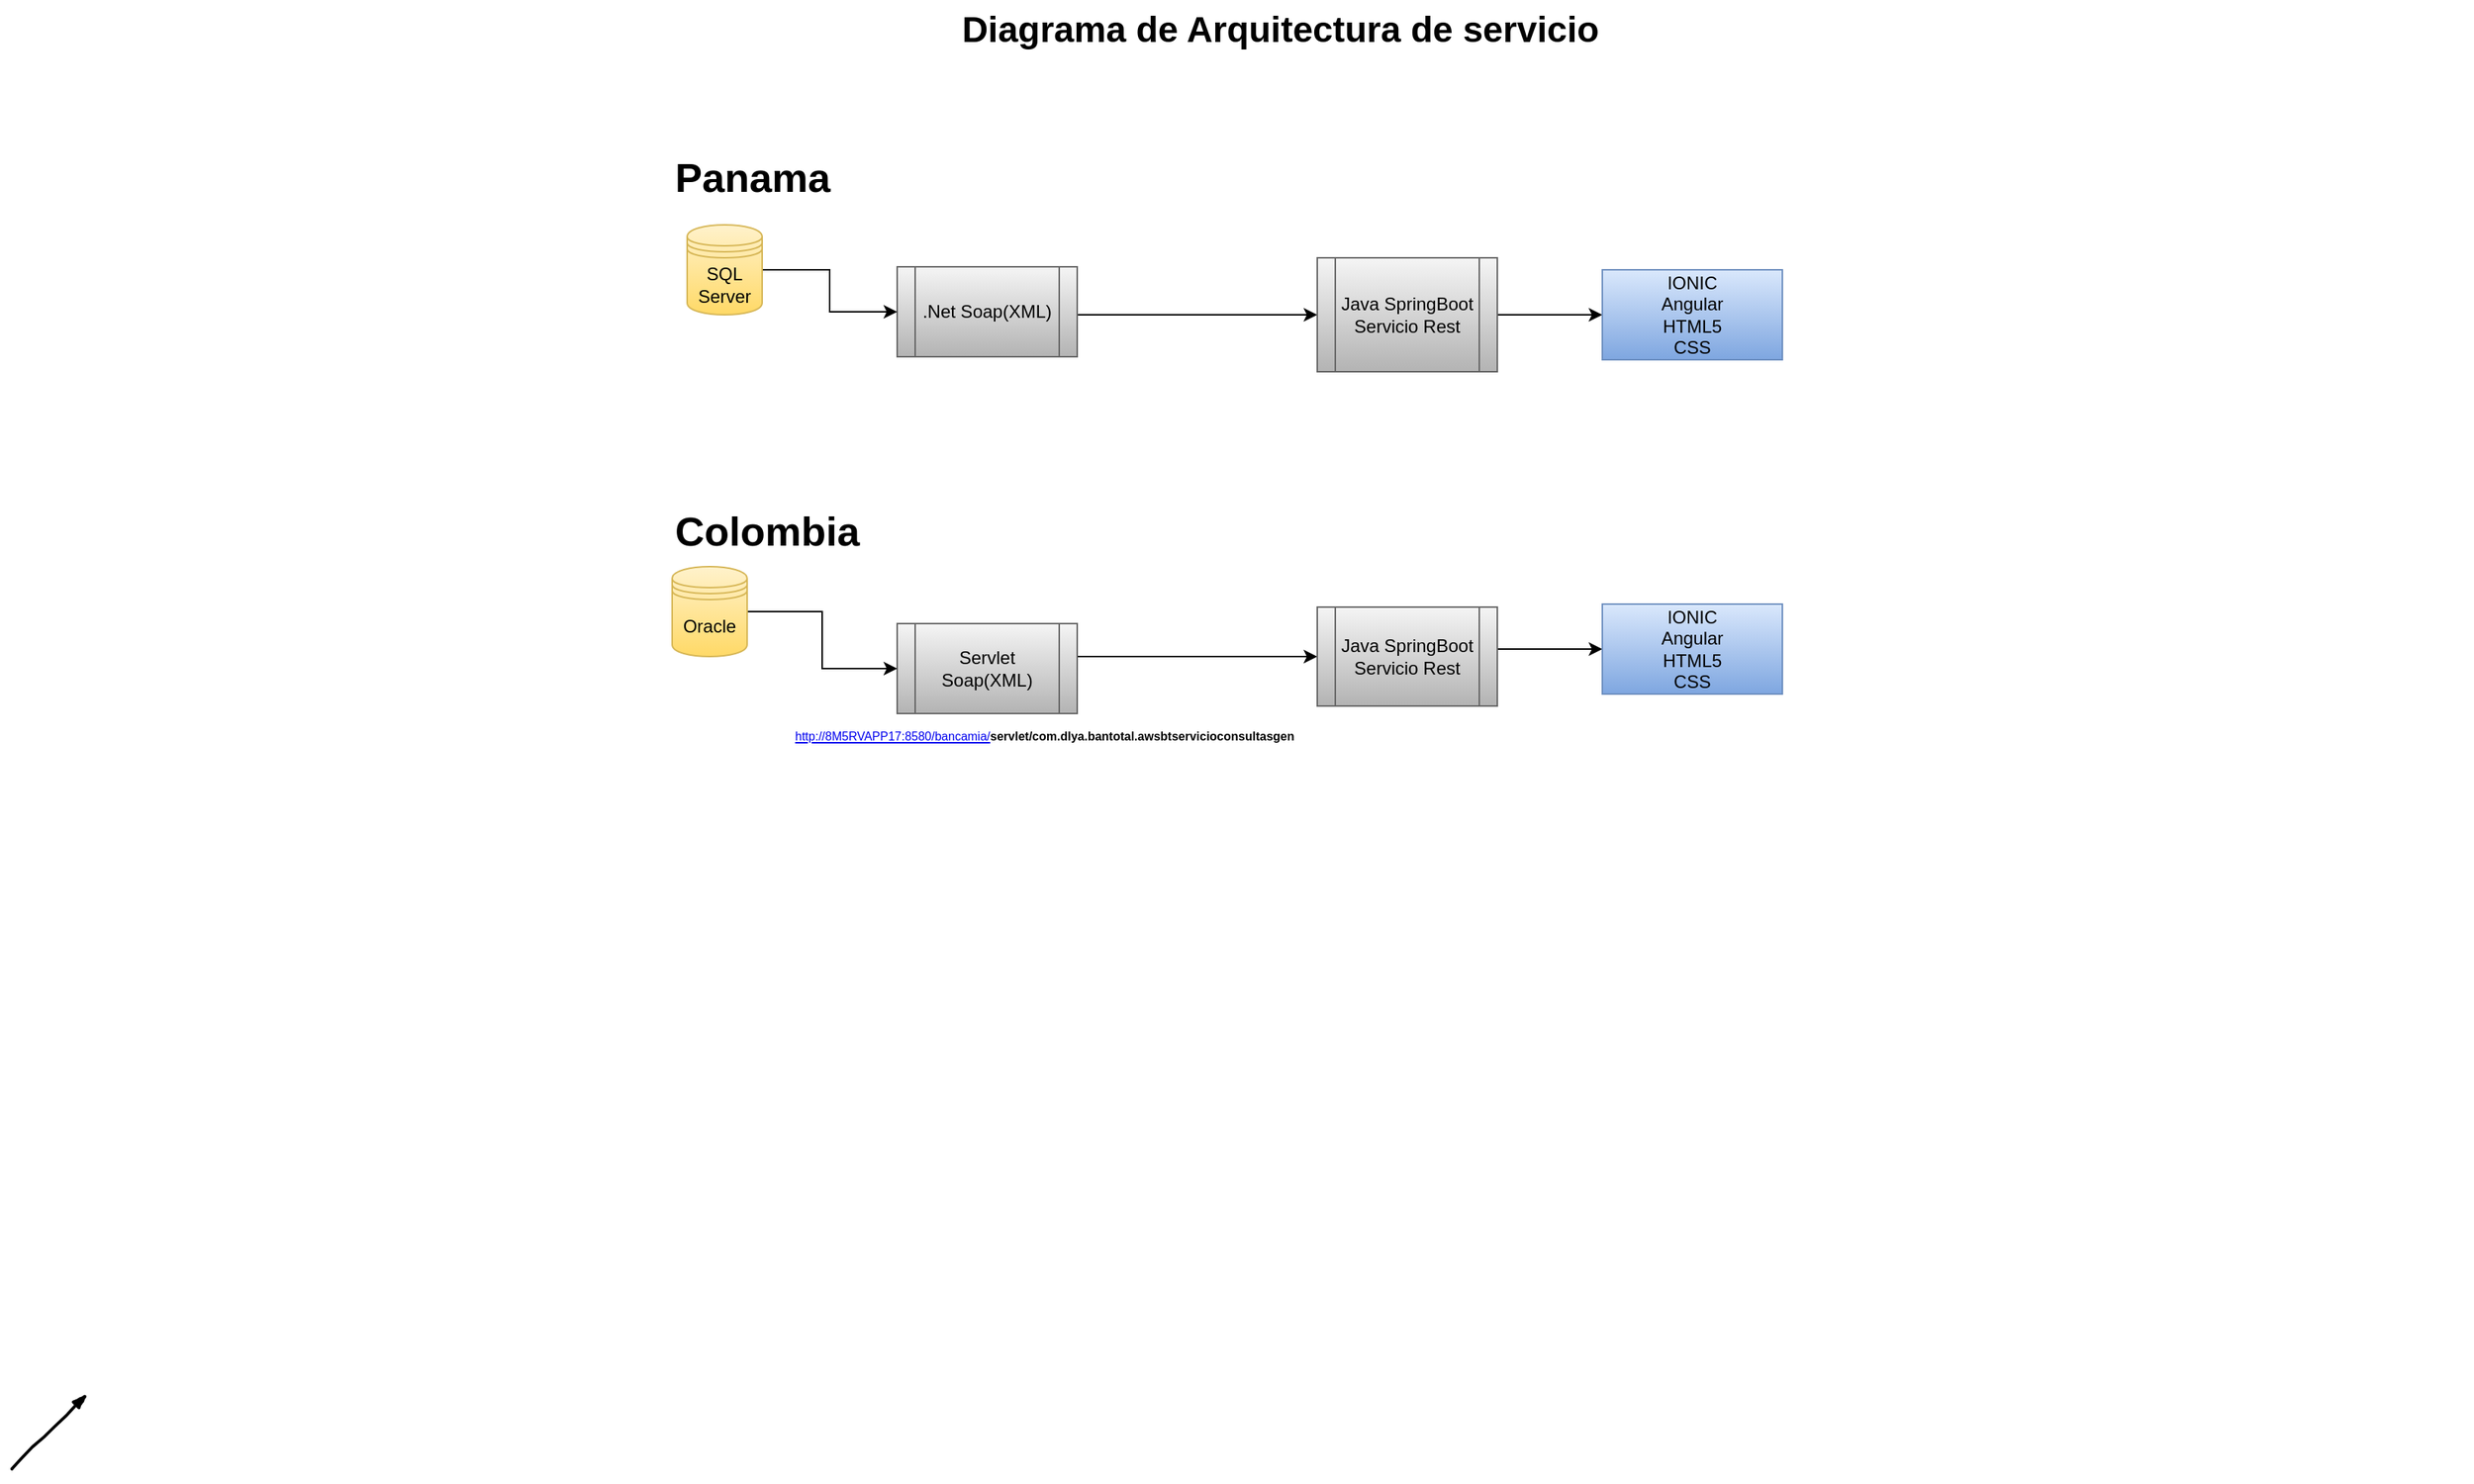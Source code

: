 <mxfile version="10.8.1" type="github"><diagram name="Page-1" id="74b105a0-9070-1c63-61bc-23e55f88626e"><mxGraphModel dx="840" dy="484" grid="1" gridSize="10" guides="1" tooltips="1" connect="1" arrows="1" fold="1" page="1" pageScale="1.5" pageWidth="1169" pageHeight="826" background="none" math="0" shadow="0"><root><mxCell id="0" style=";html=1;"/><mxCell id="1" style=";html=1;" parent="0"/><mxCell id="10b056a9c633e61c-30" value="Diagrama de Arquitectura de servicio" style="text;strokeColor=none;fillColor=none;html=1;fontSize=24;fontStyle=1;verticalAlign=middle;align=center;" parent="1" vertex="1"><mxGeometry x="80" y="40" width="1590" height="40" as="geometry"/></mxCell><mxCell id="r9agQXXv2kUkUD60YKHJ-7" style="edgeStyle=orthogonalEdgeStyle;rounded=0;orthogonalLoop=1;jettySize=auto;html=1;" parent="1" source="r9agQXXv2kUkUD60YKHJ-1" target="r9agQXXv2kUkUD60YKHJ-3" edge="1"><mxGeometry relative="1" as="geometry"><Array as="points"><mxPoint x="770" y="250"/><mxPoint x="770" y="250"/></Array></mxGeometry></mxCell><mxCell id="r9agQXXv2kUkUD60YKHJ-1" value=".Net Soap(XML)" style="shape=process;whiteSpace=wrap;html=1;backgroundOutline=1;gradientColor=#b3b3b3;fillColor=#f5f5f5;strokeColor=#666666;" parent="1" vertex="1"><mxGeometry x="620" y="218" width="120" height="60" as="geometry"/></mxCell><mxCell id="FD06qt2hlZcIVOtYzSCG-2" style="edgeStyle=orthogonalEdgeStyle;rounded=0;orthogonalLoop=1;jettySize=auto;html=1;" edge="1" parent="1" source="r9agQXXv2kUkUD60YKHJ-2" target="r9agQXXv2kUkUD60YKHJ-1"><mxGeometry relative="1" as="geometry"/></mxCell><mxCell id="r9agQXXv2kUkUD60YKHJ-2" value="SQL Server" style="shape=datastore;whiteSpace=wrap;html=1;gradientColor=#ffd966;fillColor=#fff2cc;strokeColor=#d6b656;" parent="1" vertex="1"><mxGeometry x="480" y="190" width="50" height="60" as="geometry"/></mxCell><mxCell id="r9agQXXv2kUkUD60YKHJ-9" style="edgeStyle=orthogonalEdgeStyle;rounded=0;orthogonalLoop=1;jettySize=auto;html=1;" parent="1" source="r9agQXXv2kUkUD60YKHJ-3" target="r9agQXXv2kUkUD60YKHJ-8" edge="1"><mxGeometry relative="1" as="geometry"/></mxCell><mxCell id="r9agQXXv2kUkUD60YKHJ-3" value="Java SpringBoot&lt;br&gt;Servicio Rest&lt;br&gt;" style="shape=process;whiteSpace=wrap;html=1;backgroundOutline=1;gradientColor=#b3b3b3;fillColor=#f5f5f5;strokeColor=#666666;" parent="1" vertex="1"><mxGeometry x="900" y="212" width="120" height="76" as="geometry"/></mxCell><mxCell id="r9agQXXv2kUkUD60YKHJ-5" value="" style="rounded=0;comic=1;strokeWidth=2;endArrow=blockThin;html=1;fontFamily=Comic Sans MS;fontStyle=1;" parent="1" edge="1"><mxGeometry width="50" height="50" relative="1" as="geometry"><mxPoint x="30" y="1020" as="sourcePoint"/><mxPoint x="80" y="970" as="targetPoint"/></mxGeometry></mxCell><mxCell id="r9agQXXv2kUkUD60YKHJ-8" value="IONIC&lt;br&gt;Angular&lt;br&gt;HTML5&lt;br&gt;CSS&lt;br&gt;" style="rounded=0;whiteSpace=wrap;html=1;gradientColor=#7ea6e0;fillColor=#dae8fc;strokeColor=#6c8ebf;" parent="1" vertex="1"><mxGeometry x="1090" y="220" width="120" height="60" as="geometry"/></mxCell><mxCell id="r9agQXXv2kUkUD60YKHJ-10" style="edgeStyle=orthogonalEdgeStyle;rounded=0;orthogonalLoop=1;jettySize=auto;html=1;" parent="1" source="r9agQXXv2kUkUD60YKHJ-11" target="r9agQXXv2kUkUD60YKHJ-15" edge="1"><mxGeometry relative="1" as="geometry"><mxPoint x="875" y="428" as="targetPoint"/><Array as="points"><mxPoint x="780" y="478"/><mxPoint x="780" y="478"/></Array></mxGeometry></mxCell><mxCell id="r9agQXXv2kUkUD60YKHJ-11" value="&lt;span&gt;Servlet Soap(XML)&lt;/span&gt;" style="shape=process;whiteSpace=wrap;html=1;backgroundOutline=1;gradientColor=#b3b3b3;fillColor=#f5f5f5;strokeColor=#666666;" parent="1" vertex="1"><mxGeometry x="620" y="456" width="120" height="60" as="geometry"/></mxCell><mxCell id="r9agQXXv2kUkUD60YKHJ-12" style="edgeStyle=orthogonalEdgeStyle;rounded=0;orthogonalLoop=1;jettySize=auto;html=1;" parent="1" target="r9agQXXv2kUkUD60YKHJ-11" edge="1" source="r9agQXXv2kUkUD60YKHJ-13"><mxGeometry relative="1" as="geometry"><mxPoint x="645" y="478" as="sourcePoint"/></mxGeometry></mxCell><mxCell id="r9agQXXv2kUkUD60YKHJ-13" value="Oracle" style="shape=datastore;whiteSpace=wrap;html=1;gradientColor=#ffd966;fillColor=#fff2cc;strokeColor=#d6b656;" parent="1" vertex="1"><mxGeometry x="470" y="418" width="50" height="60" as="geometry"/></mxCell><mxCell id="FD06qt2hlZcIVOtYzSCG-3" style="edgeStyle=orthogonalEdgeStyle;rounded=0;orthogonalLoop=1;jettySize=auto;html=1;" edge="1" parent="1" source="r9agQXXv2kUkUD60YKHJ-15" target="r9agQXXv2kUkUD60YKHJ-16"><mxGeometry relative="1" as="geometry"><Array as="points"><mxPoint x="1040" y="473"/><mxPoint x="1040" y="473"/></Array></mxGeometry></mxCell><mxCell id="r9agQXXv2kUkUD60YKHJ-15" value="&lt;span&gt;Java SpringBoot&lt;/span&gt;&lt;br&gt;&lt;span&gt;Servicio Rest&lt;/span&gt;" style="shape=process;whiteSpace=wrap;html=1;backgroundOutline=1;gradientColor=#b3b3b3;fillColor=#f5f5f5;strokeColor=#666666;" parent="1" vertex="1"><mxGeometry x="900" y="445" width="120" height="66" as="geometry"/></mxCell><mxCell id="r9agQXXv2kUkUD60YKHJ-16" value="&lt;span&gt;IONIC&lt;/span&gt;&lt;br&gt;&lt;span&gt;Angular&lt;/span&gt;&lt;br&gt;&lt;span&gt;HTML5&lt;/span&gt;&lt;br&gt;&lt;span&gt;CSS&lt;/span&gt;" style="rounded=0;whiteSpace=wrap;html=1;gradientColor=#7ea6e0;fillColor=#dae8fc;strokeColor=#6c8ebf;" parent="1" vertex="1"><mxGeometry x="1090" y="443" width="120" height="60" as="geometry"/></mxCell><mxCell id="r9agQXXv2kUkUD60YKHJ-19" value="&lt;b&gt;&lt;font style=&quot;font-size: 27px&quot;&gt;Panama&lt;/font&gt;&lt;/b&gt;" style="text;html=1;resizable=0;points=[];autosize=1;align=left;verticalAlign=top;spacingTop=-4;" parent="1" vertex="1"><mxGeometry x="470" y="140" width="120" height="20" as="geometry"/></mxCell><mxCell id="r9agQXXv2kUkUD60YKHJ-22" value="&lt;font style=&quot;font-size: 27px&quot;&gt;&lt;b&gt;Colombia&lt;/b&gt;&lt;/font&gt;" style="text;html=1;resizable=0;points=[];autosize=1;align=left;verticalAlign=top;spacingTop=-4;" parent="1" vertex="1"><mxGeometry x="470" y="376" width="140" height="20" as="geometry"/></mxCell><mxCell id="FD06qt2hlZcIVOtYzSCG-1" value="&lt;font style=&quot;font-size: 8px&quot;&gt;&lt;a href=&quot;http://8m5rvapp17:8580/bancamia/&quot; target=&quot;_blank&quot;&gt;http://8M5RVAPP17:8580/bancamia/&lt;/a&gt;&lt;b&gt;servlet/com.dlya.bantotal.awsbtservicioconsultasgen&lt;/b&gt;&lt;/font&gt;" style="text;html=1;resizable=0;points=[];autosize=1;align=left;verticalAlign=top;spacingTop=-4;" vertex="1" parent="1"><mxGeometry x="550" y="520" width="350" height="20" as="geometry"/></mxCell></root></mxGraphModel></diagram></mxfile>